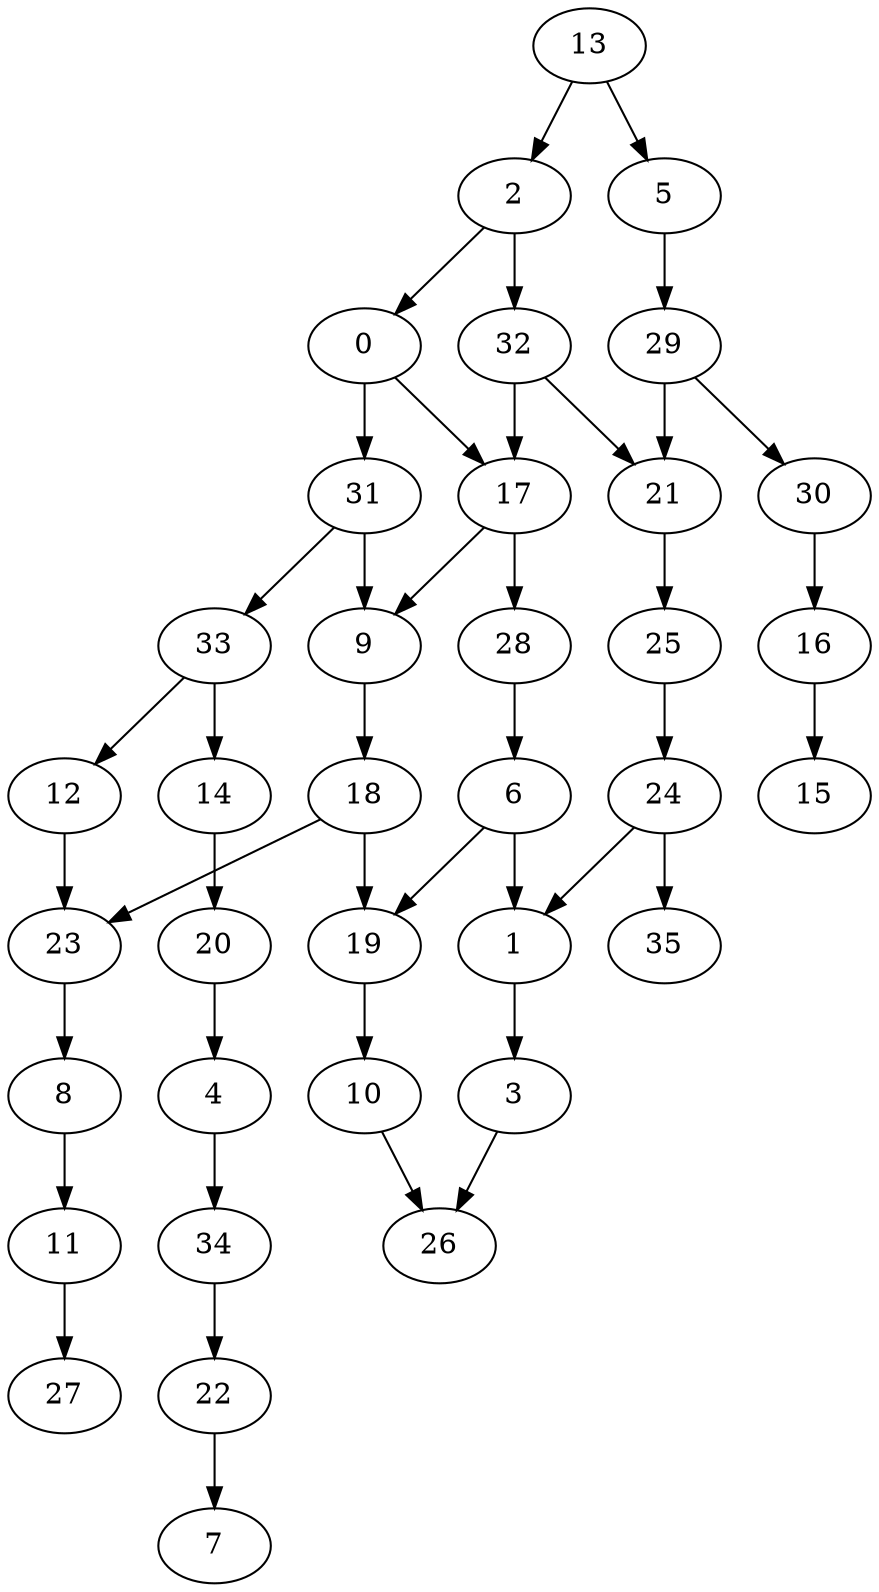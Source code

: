 strict digraph "" {
	0 -> 17;
	0 -> 31;
	1 -> 3;
	2 -> 0;
	2 -> 32;
	3 -> 26;
	4 -> 34;
	5 -> 29;
	6 -> 1;
	6 -> 19;
	8 -> 11;
	9 -> 18;
	10 -> 26;
	11 -> 27;
	12 -> 23;
	13 -> 2;
	13 -> 5;
	14 -> 20;
	16 -> 15;
	17 -> 9;
	17 -> 28;
	18 -> 19;
	18 -> 23;
	19 -> 10;
	20 -> 4;
	21 -> 25;
	22 -> 7;
	23 -> 8;
	24 -> 1;
	24 -> 35;
	25 -> 24;
	28 -> 6;
	29 -> 21;
	29 -> 30;
	30 -> 16;
	31 -> 9;
	31 -> 33;
	32 -> 17;
	32 -> 21;
	33 -> 12;
	33 -> 14;
	34 -> 22;
}
